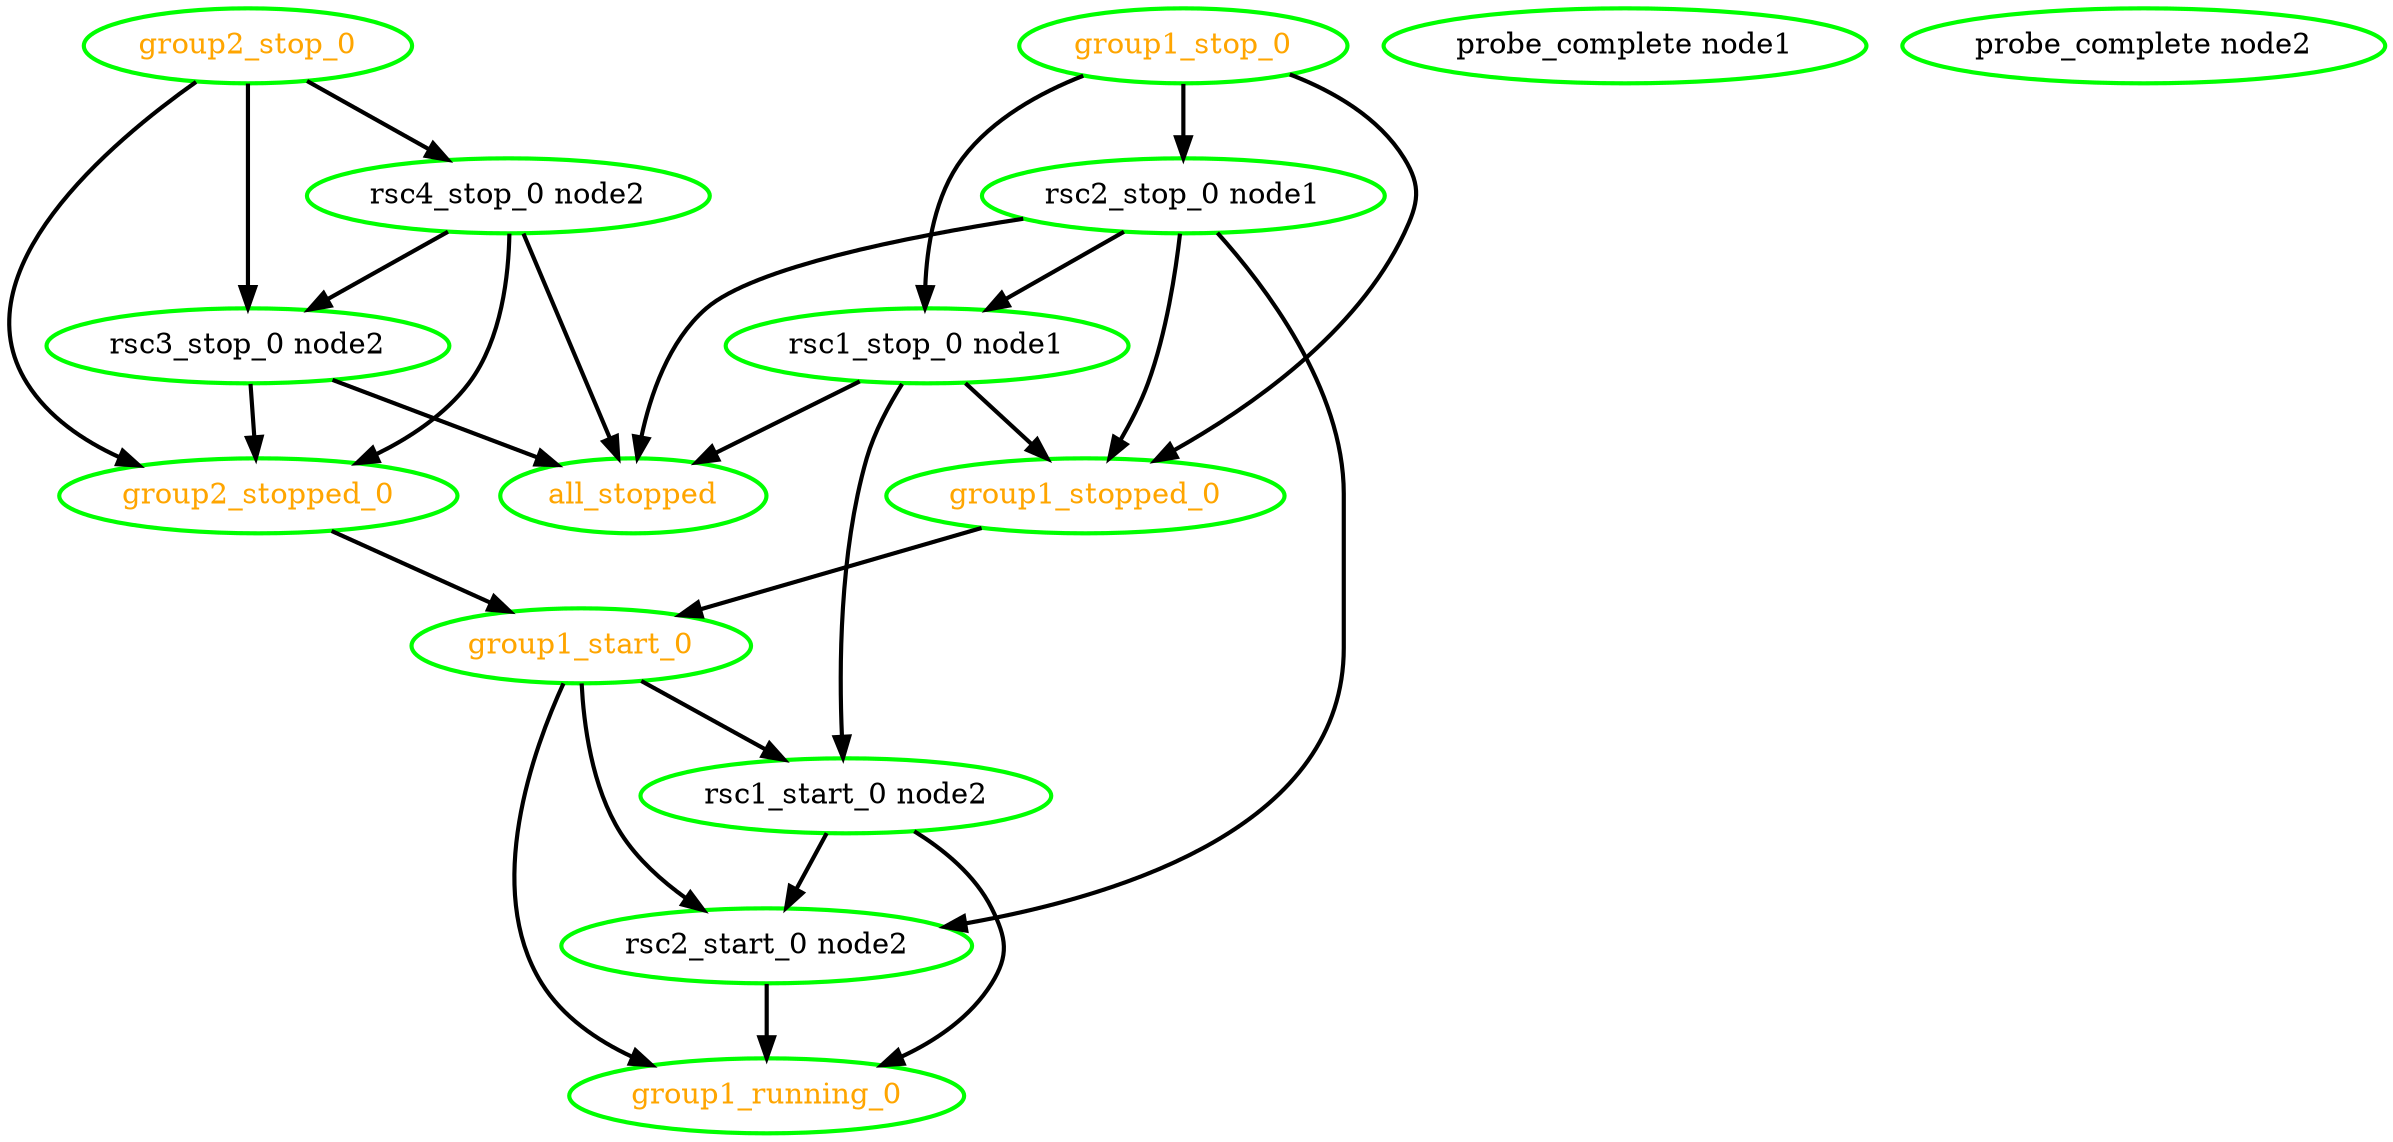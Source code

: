 digraph "g" {
"all_stopped" [ style=bold color="green" fontcolor="orange"]
"group1_running_0" [ style=bold color="green" fontcolor="orange"]
"group1_start_0" -> "group1_running_0" [ style = bold]
"group1_start_0" -> "rsc1_start_0 node2" [ style = bold]
"group1_start_0" -> "rsc2_start_0 node2" [ style = bold]
"group1_start_0" [ style=bold color="green" fontcolor="orange"]
"group1_stop_0" -> "group1_stopped_0" [ style = bold]
"group1_stop_0" -> "rsc1_stop_0 node1" [ style = bold]
"group1_stop_0" -> "rsc2_stop_0 node1" [ style = bold]
"group1_stop_0" [ style=bold color="green" fontcolor="orange"]
"group1_stopped_0" -> "group1_start_0" [ style = bold]
"group1_stopped_0" [ style=bold color="green" fontcolor="orange"]
"group2_stop_0" -> "group2_stopped_0" [ style = bold]
"group2_stop_0" -> "rsc3_stop_0 node2" [ style = bold]
"group2_stop_0" -> "rsc4_stop_0 node2" [ style = bold]
"group2_stop_0" [ style=bold color="green" fontcolor="orange"]
"group2_stopped_0" -> "group1_start_0" [ style = bold]
"group2_stopped_0" [ style=bold color="green" fontcolor="orange"]
"probe_complete node1" [ style=bold color="green" fontcolor="black"]
"probe_complete node2" [ style=bold color="green" fontcolor="black"]
"rsc1_start_0 node2" -> "group1_running_0" [ style = bold]
"rsc1_start_0 node2" -> "rsc2_start_0 node2" [ style = bold]
"rsc1_start_0 node2" [ style=bold color="green" fontcolor="black"]
"rsc1_stop_0 node1" -> "all_stopped" [ style = bold]
"rsc1_stop_0 node1" -> "group1_stopped_0" [ style = bold]
"rsc1_stop_0 node1" -> "rsc1_start_0 node2" [ style = bold]
"rsc1_stop_0 node1" [ style=bold color="green" fontcolor="black"]
"rsc2_start_0 node2" -> "group1_running_0" [ style = bold]
"rsc2_start_0 node2" [ style=bold color="green" fontcolor="black"]
"rsc2_stop_0 node1" -> "all_stopped" [ style = bold]
"rsc2_stop_0 node1" -> "group1_stopped_0" [ style = bold]
"rsc2_stop_0 node1" -> "rsc1_stop_0 node1" [ style = bold]
"rsc2_stop_0 node1" -> "rsc2_start_0 node2" [ style = bold]
"rsc2_stop_0 node1" [ style=bold color="green" fontcolor="black"]
"rsc3_stop_0 node2" -> "all_stopped" [ style = bold]
"rsc3_stop_0 node2" -> "group2_stopped_0" [ style = bold]
"rsc3_stop_0 node2" [ style=bold color="green" fontcolor="black"]
"rsc4_stop_0 node2" -> "all_stopped" [ style = bold]
"rsc4_stop_0 node2" -> "group2_stopped_0" [ style = bold]
"rsc4_stop_0 node2" -> "rsc3_stop_0 node2" [ style = bold]
"rsc4_stop_0 node2" [ style=bold color="green" fontcolor="black"]
}
